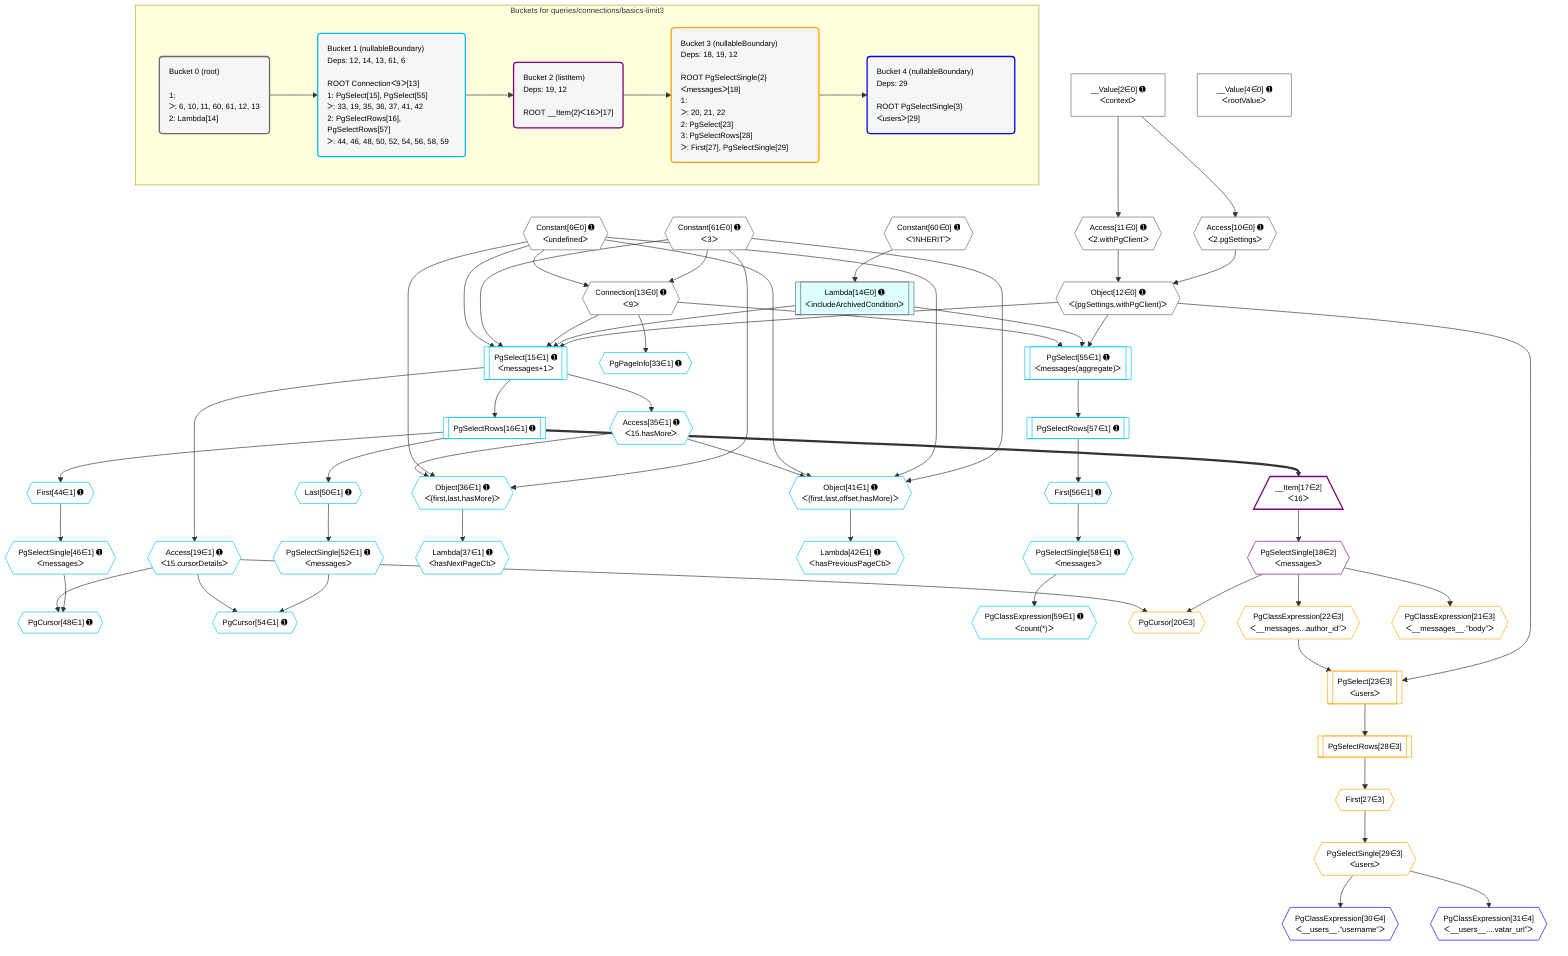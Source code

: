 %%{init: {'themeVariables': { 'fontSize': '12px'}}}%%
graph TD
    classDef path fill:#eee,stroke:#000,color:#000
    classDef plan fill:#fff,stroke-width:1px,color:#000
    classDef itemplan fill:#fff,stroke-width:2px,color:#000
    classDef unbatchedplan fill:#dff,stroke-width:1px,color:#000
    classDef sideeffectplan fill:#fcc,stroke-width:2px,color:#000
    classDef bucket fill:#f6f6f6,color:#000,stroke-width:2px,text-align:left


    %% plan dependencies
    Object12{{"Object[12∈0] ➊<br />ᐸ{pgSettings,withPgClient}ᐳ"}}:::plan
    Access10{{"Access[10∈0] ➊<br />ᐸ2.pgSettingsᐳ"}}:::plan
    Access11{{"Access[11∈0] ➊<br />ᐸ2.withPgClientᐳ"}}:::plan
    Access10 & Access11 --> Object12
    Connection13{{"Connection[13∈0] ➊<br />ᐸ9ᐳ"}}:::plan
    Constant61{{"Constant[61∈0] ➊<br />ᐸ3ᐳ"}}:::plan
    Constant6{{"Constant[6∈0] ➊<br />ᐸundefinedᐳ"}}:::plan
    Constant61 & Constant6 --> Connection13
    __Value2["__Value[2∈0] ➊<br />ᐸcontextᐳ"]:::plan
    __Value2 --> Access10
    __Value2 --> Access11
    Lambda14[["Lambda[14∈0] ➊<br />ᐸincludeArchivedConditionᐳ"]]:::unbatchedplan
    Constant60{{"Constant[60∈0] ➊<br />ᐸ'INHERIT'ᐳ"}}:::plan
    Constant60 --> Lambda14
    __Value4["__Value[4∈0] ➊<br />ᐸrootValueᐳ"]:::plan
    PgSelect15[["PgSelect[15∈1] ➊<br />ᐸmessages+1ᐳ"]]:::plan
    Object12 & Lambda14 & Connection13 & Constant61 & Constant6 --> PgSelect15
    Object41{{"Object[41∈1] ➊<br />ᐸ{first,last,offset,hasMore}ᐳ"}}:::plan
    Access35{{"Access[35∈1] ➊<br />ᐸ15.hasMoreᐳ"}}:::plan
    Constant61 & Constant6 & Constant6 & Access35 --> Object41
    Object36{{"Object[36∈1] ➊<br />ᐸ{first,last,hasMore}ᐳ"}}:::plan
    Constant61 & Constant6 & Access35 --> Object36
    PgSelect55[["PgSelect[55∈1] ➊<br />ᐸmessages(aggregate)ᐳ"]]:::plan
    Object12 & Lambda14 & Connection13 --> PgSelect55
    PgCursor48{{"PgCursor[48∈1] ➊"}}:::plan
    PgSelectSingle46{{"PgSelectSingle[46∈1] ➊<br />ᐸmessagesᐳ"}}:::plan
    Access19{{"Access[19∈1] ➊<br />ᐸ15.cursorDetailsᐳ"}}:::plan
    PgSelectSingle46 & Access19 --> PgCursor48
    PgCursor54{{"PgCursor[54∈1] ➊"}}:::plan
    PgSelectSingle52{{"PgSelectSingle[52∈1] ➊<br />ᐸmessagesᐳ"}}:::plan
    PgSelectSingle52 & Access19 --> PgCursor54
    PgSelectRows16[["PgSelectRows[16∈1] ➊"]]:::plan
    PgSelect15 --> PgSelectRows16
    PgSelect15 --> Access19
    PgPageInfo33{{"PgPageInfo[33∈1] ➊"}}:::plan
    Connection13 --> PgPageInfo33
    PgSelect15 --> Access35
    Lambda37{{"Lambda[37∈1] ➊<br />ᐸhasNextPageCbᐳ"}}:::plan
    Object36 --> Lambda37
    Lambda42{{"Lambda[42∈1] ➊<br />ᐸhasPreviousPageCbᐳ"}}:::plan
    Object41 --> Lambda42
    First44{{"First[44∈1] ➊"}}:::plan
    PgSelectRows16 --> First44
    First44 --> PgSelectSingle46
    Last50{{"Last[50∈1] ➊"}}:::plan
    PgSelectRows16 --> Last50
    Last50 --> PgSelectSingle52
    First56{{"First[56∈1] ➊"}}:::plan
    PgSelectRows57[["PgSelectRows[57∈1] ➊"]]:::plan
    PgSelectRows57 --> First56
    PgSelect55 --> PgSelectRows57
    PgSelectSingle58{{"PgSelectSingle[58∈1] ➊<br />ᐸmessagesᐳ"}}:::plan
    First56 --> PgSelectSingle58
    PgClassExpression59{{"PgClassExpression[59∈1] ➊<br />ᐸcount(*)ᐳ"}}:::plan
    PgSelectSingle58 --> PgClassExpression59
    __Item17[/"__Item[17∈2]<br />ᐸ16ᐳ"\]:::itemplan
    PgSelectRows16 ==> __Item17
    PgSelectSingle18{{"PgSelectSingle[18∈2]<br />ᐸmessagesᐳ"}}:::plan
    __Item17 --> PgSelectSingle18
    PgCursor20{{"PgCursor[20∈3]"}}:::plan
    PgSelectSingle18 & Access19 --> PgCursor20
    PgSelect23[["PgSelect[23∈3]<br />ᐸusersᐳ"]]:::plan
    PgClassExpression22{{"PgClassExpression[22∈3]<br />ᐸ__messages...author_id”ᐳ"}}:::plan
    Object12 & PgClassExpression22 --> PgSelect23
    PgClassExpression21{{"PgClassExpression[21∈3]<br />ᐸ__messages__.”body”ᐳ"}}:::plan
    PgSelectSingle18 --> PgClassExpression21
    PgSelectSingle18 --> PgClassExpression22
    First27{{"First[27∈3]"}}:::plan
    PgSelectRows28[["PgSelectRows[28∈3]"]]:::plan
    PgSelectRows28 --> First27
    PgSelect23 --> PgSelectRows28
    PgSelectSingle29{{"PgSelectSingle[29∈3]<br />ᐸusersᐳ"}}:::plan
    First27 --> PgSelectSingle29
    PgClassExpression30{{"PgClassExpression[30∈4]<br />ᐸ__users__.”username”ᐳ"}}:::plan
    PgSelectSingle29 --> PgClassExpression30
    PgClassExpression31{{"PgClassExpression[31∈4]<br />ᐸ__users__....vatar_url”ᐳ"}}:::plan
    PgSelectSingle29 --> PgClassExpression31

    %% define steps

    subgraph "Buckets for queries/connections/basics-limit3"
    Bucket0("Bucket 0 (root)<br /><br />1: <br />ᐳ: 6, 10, 11, 60, 61, 12, 13<br />2: Lambda[14]"):::bucket
    classDef bucket0 stroke:#696969
    class Bucket0,__Value2,__Value4,Constant6,Access10,Access11,Object12,Connection13,Lambda14,Constant60,Constant61 bucket0
    Bucket1("Bucket 1 (nullableBoundary)<br />Deps: 12, 14, 13, 61, 6<br /><br />ROOT Connectionᐸ9ᐳ[13]<br />1: PgSelect[15], PgSelect[55]<br />ᐳ: 33, 19, 35, 36, 37, 41, 42<br />2: PgSelectRows[16], PgSelectRows[57]<br />ᐳ: 44, 46, 48, 50, 52, 54, 56, 58, 59"):::bucket
    classDef bucket1 stroke:#00bfff
    class Bucket1,PgSelect15,PgSelectRows16,Access19,PgPageInfo33,Access35,Object36,Lambda37,Object41,Lambda42,First44,PgSelectSingle46,PgCursor48,Last50,PgSelectSingle52,PgCursor54,PgSelect55,First56,PgSelectRows57,PgSelectSingle58,PgClassExpression59 bucket1
    Bucket2("Bucket 2 (listItem)<br />Deps: 19, 12<br /><br />ROOT __Item{2}ᐸ16ᐳ[17]"):::bucket
    classDef bucket2 stroke:#7f007f
    class Bucket2,__Item17,PgSelectSingle18 bucket2
    Bucket3("Bucket 3 (nullableBoundary)<br />Deps: 18, 19, 12<br /><br />ROOT PgSelectSingle{2}ᐸmessagesᐳ[18]<br />1: <br />ᐳ: 20, 21, 22<br />2: PgSelect[23]<br />3: PgSelectRows[28]<br />ᐳ: First[27], PgSelectSingle[29]"):::bucket
    classDef bucket3 stroke:#ffa500
    class Bucket3,PgCursor20,PgClassExpression21,PgClassExpression22,PgSelect23,First27,PgSelectRows28,PgSelectSingle29 bucket3
    Bucket4("Bucket 4 (nullableBoundary)<br />Deps: 29<br /><br />ROOT PgSelectSingle{3}ᐸusersᐳ[29]"):::bucket
    classDef bucket4 stroke:#0000ff
    class Bucket4,PgClassExpression30,PgClassExpression31 bucket4
    Bucket0 --> Bucket1
    Bucket1 --> Bucket2
    Bucket2 --> Bucket3
    Bucket3 --> Bucket4
    end